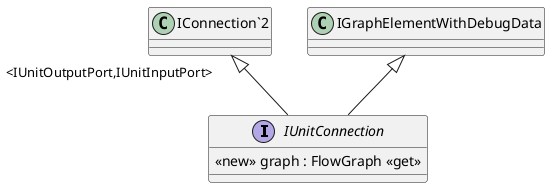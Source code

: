 @startuml
interface IUnitConnection {
    <<new>> graph : FlowGraph <<get>>
}
"IConnection`2" "<IUnitOutputPort,IUnitInputPort>" <|-- IUnitConnection
IGraphElementWithDebugData <|-- IUnitConnection
@enduml
